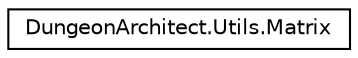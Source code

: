digraph "Graphical Class Hierarchy"
{
  edge [fontname="Helvetica",fontsize="10",labelfontname="Helvetica",labelfontsize="10"];
  node [fontname="Helvetica",fontsize="10",shape=record];
  rankdir="LR";
  Node1 [label="DungeonArchitect.Utils.Matrix",height=0.2,width=0.4,color="black", fillcolor="white", style="filled",URL="$class_dungeon_architect_1_1_utils_1_1_matrix.html",tooltip="Utility function to extract and put data into a Matrix4x4 object "];
}
